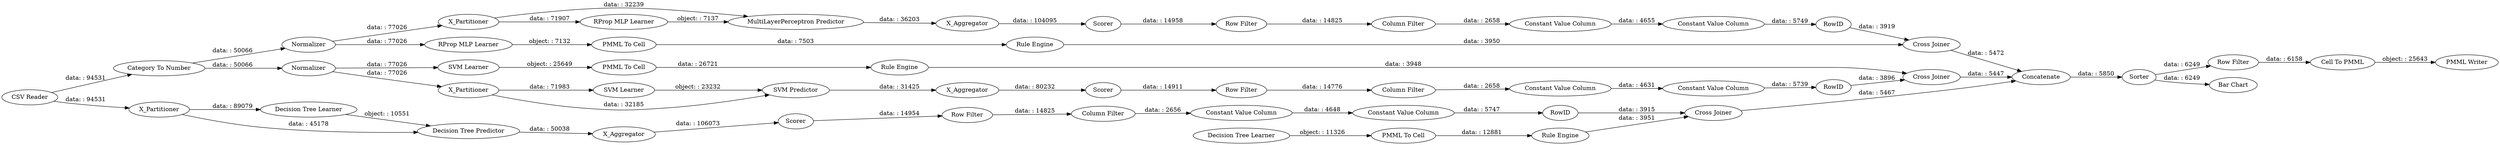 digraph {
	"1680411421616492659_39" [label=Normalizer]
	"-1768603875113915713_28" [label="PMML To Cell"]
	"1910297942824062129_40" [label=Normalizer]
	"1680411421616492659_32" [label="MultiLayerPerceptron Predictor"]
	"1680411421616492659_2" [label=X_Partitioner]
	"1910297942824062129_39" [label="Cross Joiner"]
	"1910297942824062129_31" [label="SVM Learner"]
	"-176738576264161516_292" [label="Constant Value Column"]
	"-4148652913683950482_53" [label="Row Filter"]
	"-176738576264161516_9" [label="Row Filter"]
	"-4148652913683950482_61" [label="PMML Writer"]
	"1680411421616492659_40" [label=Scorer]
	"1486707452223893603_39" [label=Scorer]
	"-1166905359213760320_9" [label="Row Filter"]
	"-1166905359213760320_292" [label="Constant Value Column"]
	"1910297942824062129_41" [label=Scorer]
	"-1211198432219154975_35" [label="RProp MLP Learner"]
	"-4148652913683950482_52" [label=Sorter]
	"1680411421616492659_7" [label=X_Aggregator]
	"-4148652913683950482_58" [label="Category To Number"]
	"-1166905359213760320_290" [label="Constant Value Column"]
	"9080289651541744135_33" [label="SVM Learner"]
	"1486707452223893603_7" [label=X_Aggregator]
	"1680411421616492659_38" [label="Cross Joiner"]
	"-176738576264161516_293" [label=RowID]
	"-1211198432219154975_34" [label="Rule Engine"]
	"9080289651541744135_34" [label="PMML To Cell"]
	"9080289651541744135_35" [label="Rule Engine"]
	"3774077242637322941_290" [label="Constant Value Column"]
	"1486707452223893603_31" [label="Decision Tree Learner"]
	"3774077242637322941_293" [label=RowID]
	"-1166905359213760320_293" [label=RowID]
	"1486707452223893603_32" [label="Decision Tree Predictor"]
	"1486707452223893603_38" [label="Cross Joiner"]
	"-176738576264161516_294" [label="Column Filter"]
	"-1211198432219154975_22" [label="PMML To Cell"]
	"1910297942824062129_32" [label="SVM Predictor"]
	"1486707452223893603_2" [label=X_Partitioner]
	"1910297942824062129_7" [label=X_Aggregator]
	"1680411421616492659_31" [label="RProp MLP Learner"]
	"-176738576264161516_290" [label="Constant Value Column"]
	"-4148652913683950482_60" [label=Concatenate]
	"-4148652913683950482_59" [label="Bar Chart"]
	"-4148652913683950482_54" [label="Cell To PMML"]
	"-1768603875113915713_34" [label="Rule Engine"]
	"-1768603875113915713_33" [label="Decision Tree Learner"]
	"3774077242637322941_9" [label="Row Filter"]
	"3774077242637322941_294" [label="Column Filter"]
	"3774077242637322941_292" [label="Constant Value Column"]
	"1910297942824062129_2" [label=X_Partitioner]
	"-1166905359213760320_294" [label="Column Filter"]
	"-4148652913683950482_62" [label="CSV Reader"]
	"1910297942824062129_2" -> "1910297942824062129_32" [label="data: : 32185"]
	"-1166905359213760320_292" -> "-1166905359213760320_293" [label="data: : 5747"]
	"1486707452223893603_32" -> "1486707452223893603_7" [label="data: : 50038"]
	"-1166905359213760320_290" -> "-1166905359213760320_292" [label="data: : 4648"]
	"-1166905359213760320_293" -> "1486707452223893603_38" [label="data: : 3915"]
	"-1768603875113915713_34" -> "1486707452223893603_38" [label="data: : 3951"]
	"9080289651541744135_34" -> "9080289651541744135_35" [label="data: : 26721"]
	"1486707452223893603_38" -> "-4148652913683950482_60" [label="data: : 5467"]
	"1910297942824062129_41" -> "3774077242637322941_9" [label="data: : 14911"]
	"1680411421616492659_2" -> "1680411421616492659_32" [label="data: : 32239"]
	"1680411421616492659_31" -> "1680411421616492659_32" [label="object: : 7137"]
	"3774077242637322941_294" -> "3774077242637322941_290" [label="data: : 2658"]
	"1910297942824062129_40" -> "9080289651541744135_33" [label="data: : 77026"]
	"-4148652913683950482_52" -> "-4148652913683950482_59" [label="data: : 6249"]
	"1486707452223893603_2" -> "1486707452223893603_32" [label="data: : 45178"]
	"3774077242637322941_293" -> "1910297942824062129_39" [label="data: : 3896"]
	"1680411421616492659_38" -> "-4148652913683950482_60" [label="data: : 5472"]
	"9080289651541744135_35" -> "1910297942824062129_39" [label="data: : 3948"]
	"1680411421616492659_39" -> "-1211198432219154975_35" [label="data: : 77026"]
	"-176738576264161516_290" -> "-176738576264161516_292" [label="data: : 4655"]
	"1680411421616492659_40" -> "-176738576264161516_9" [label="data: : 14958"]
	"9080289651541744135_33" -> "9080289651541744135_34" [label="object: : 25649"]
	"-1768603875113915713_28" -> "-1768603875113915713_34" [label="data: : 12881"]
	"-4148652913683950482_60" -> "-4148652913683950482_52" [label="data: : 5850"]
	"-1768603875113915713_33" -> "-1768603875113915713_28" [label="object: : 11326"]
	"1486707452223893603_31" -> "1486707452223893603_32" [label="object: : 10551"]
	"-176738576264161516_292" -> "-176738576264161516_293" [label="data: : 5749"]
	"1486707452223893603_2" -> "1486707452223893603_31" [label="data: : 89079"]
	"1680411421616492659_7" -> "1680411421616492659_40" [label="data: : 104095"]
	"1910297942824062129_7" -> "1910297942824062129_41" [label="data: : 80232"]
	"1910297942824062129_31" -> "1910297942824062129_32" [label="object: : 23232"]
	"-4148652913683950482_53" -> "-4148652913683950482_54" [label="data: : 6158"]
	"-4148652913683950482_58" -> "1910297942824062129_40" [label="data: : 50066"]
	"1680411421616492659_32" -> "1680411421616492659_7" [label="data: : 36203"]
	"1910297942824062129_40" -> "1910297942824062129_2" [label="data: : 77026"]
	"-176738576264161516_294" -> "-176738576264161516_290" [label="data: : 2658"]
	"1486707452223893603_39" -> "-1166905359213760320_9" [label="data: : 14954"]
	"-4148652913683950482_62" -> "-4148652913683950482_58" [label="data: : 94531"]
	"-1211198432219154975_34" -> "1680411421616492659_38" [label="data: : 3950"]
	"3774077242637322941_290" -> "3774077242637322941_292" [label="data: : 4631"]
	"-1166905359213760320_294" -> "-1166905359213760320_290" [label="data: : 2656"]
	"1680411421616492659_2" -> "1680411421616492659_31" [label="data: : 71907"]
	"1910297942824062129_2" -> "1910297942824062129_31" [label="data: : 71983"]
	"-4148652913683950482_58" -> "1680411421616492659_39" [label="data: : 50066"]
	"1910297942824062129_32" -> "1910297942824062129_7" [label="data: : 31425"]
	"-176738576264161516_9" -> "-176738576264161516_294" [label="data: : 14825"]
	"-176738576264161516_293" -> "1680411421616492659_38" [label="data: : 3919"]
	"1486707452223893603_7" -> "1486707452223893603_39" [label="data: : 106073"]
	"1680411421616492659_39" -> "1680411421616492659_2" [label="data: : 77026"]
	"-1166905359213760320_9" -> "-1166905359213760320_294" [label="data: : 14825"]
	"3774077242637322941_9" -> "3774077242637322941_294" [label="data: : 14776"]
	"-1211198432219154975_35" -> "-1211198432219154975_22" [label="object: : 7132"]
	"-4148652913683950482_52" -> "-4148652913683950482_53" [label="data: : 6249"]
	"1910297942824062129_39" -> "-4148652913683950482_60" [label="data: : 5447"]
	"-4148652913683950482_54" -> "-4148652913683950482_61" [label="object: : 25643"]
	"-4148652913683950482_62" -> "1486707452223893603_2" [label="data: : 94531"]
	"-1211198432219154975_22" -> "-1211198432219154975_34" [label="data: : 7503"]
	"3774077242637322941_292" -> "3774077242637322941_293" [label="data: : 5739"]
	rankdir=LR
}
